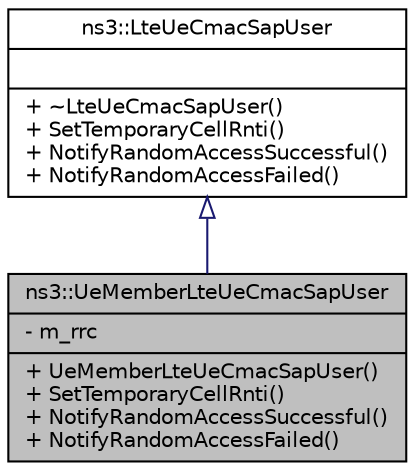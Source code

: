 digraph "ns3::UeMemberLteUeCmacSapUser"
{
  edge [fontname="Helvetica",fontsize="10",labelfontname="Helvetica",labelfontsize="10"];
  node [fontname="Helvetica",fontsize="10",shape=record];
  Node1 [label="{ns3::UeMemberLteUeCmacSapUser\n|- m_rrc\l|+ UeMemberLteUeCmacSapUser()\l+ SetTemporaryCellRnti()\l+ NotifyRandomAccessSuccessful()\l+ NotifyRandomAccessFailed()\l}",height=0.2,width=0.4,color="black", fillcolor="grey75", style="filled", fontcolor="black"];
  Node2 -> Node1 [dir="back",color="midnightblue",fontsize="10",style="solid",arrowtail="onormal"];
  Node2 [label="{ns3::LteUeCmacSapUser\n||+ ~LteUeCmacSapUser()\l+ SetTemporaryCellRnti()\l+ NotifyRandomAccessSuccessful()\l+ NotifyRandomAccessFailed()\l}",height=0.2,width=0.4,color="black", fillcolor="white", style="filled",URL="$d9/d7c/classns3_1_1LteUeCmacSapUser.html"];
}
